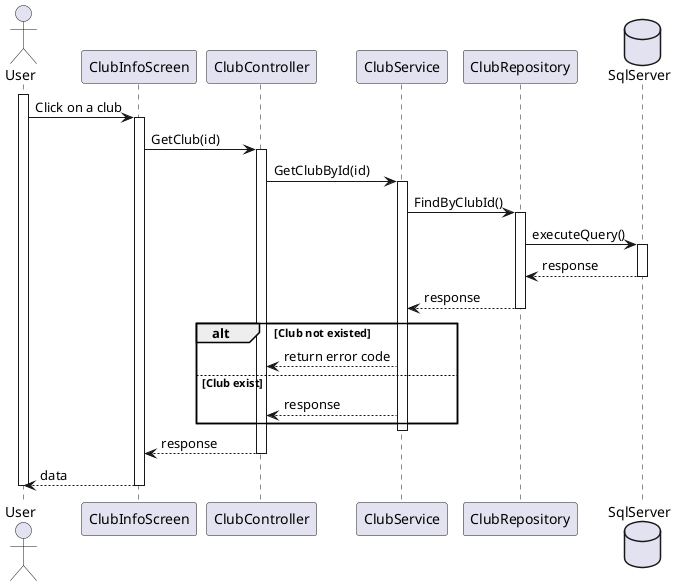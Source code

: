 @startuml View Club Information (Guest)
actor User
participant ClubInfoScreen
participant ClubController
participant ClubService
participant ClubRepository
database SqlServer

activate User
    User -> ClubInfoScreen: Click on a club
    activate ClubInfoScreen
        ClubInfoScreen -> ClubController: GetClub(id)
        activate ClubController
            ClubController -> ClubService: GetClubById(id)
            activate ClubService
                ClubService -> ClubRepository: FindByClubId()
                activate ClubRepository
                    ClubRepository -> SqlServer: executeQuery()
                    activate SqlServer
                        SqlServer --> ClubRepository: response
                    deactivate SqlServer
                    ClubRepository --> ClubService: response
                deactivate ClubRepository
                alt Club not existed
                    ClubService --> ClubController: return error code
                else Club exist 
                    ClubService --> ClubController: response
                end
            deactivate ClubService
            ClubController ---> ClubInfoScreen: response
        deactivate ClubController
        ClubInfoScreen --> User: data
    deactivate ClubInfoScreen
deactivate User
@enduml